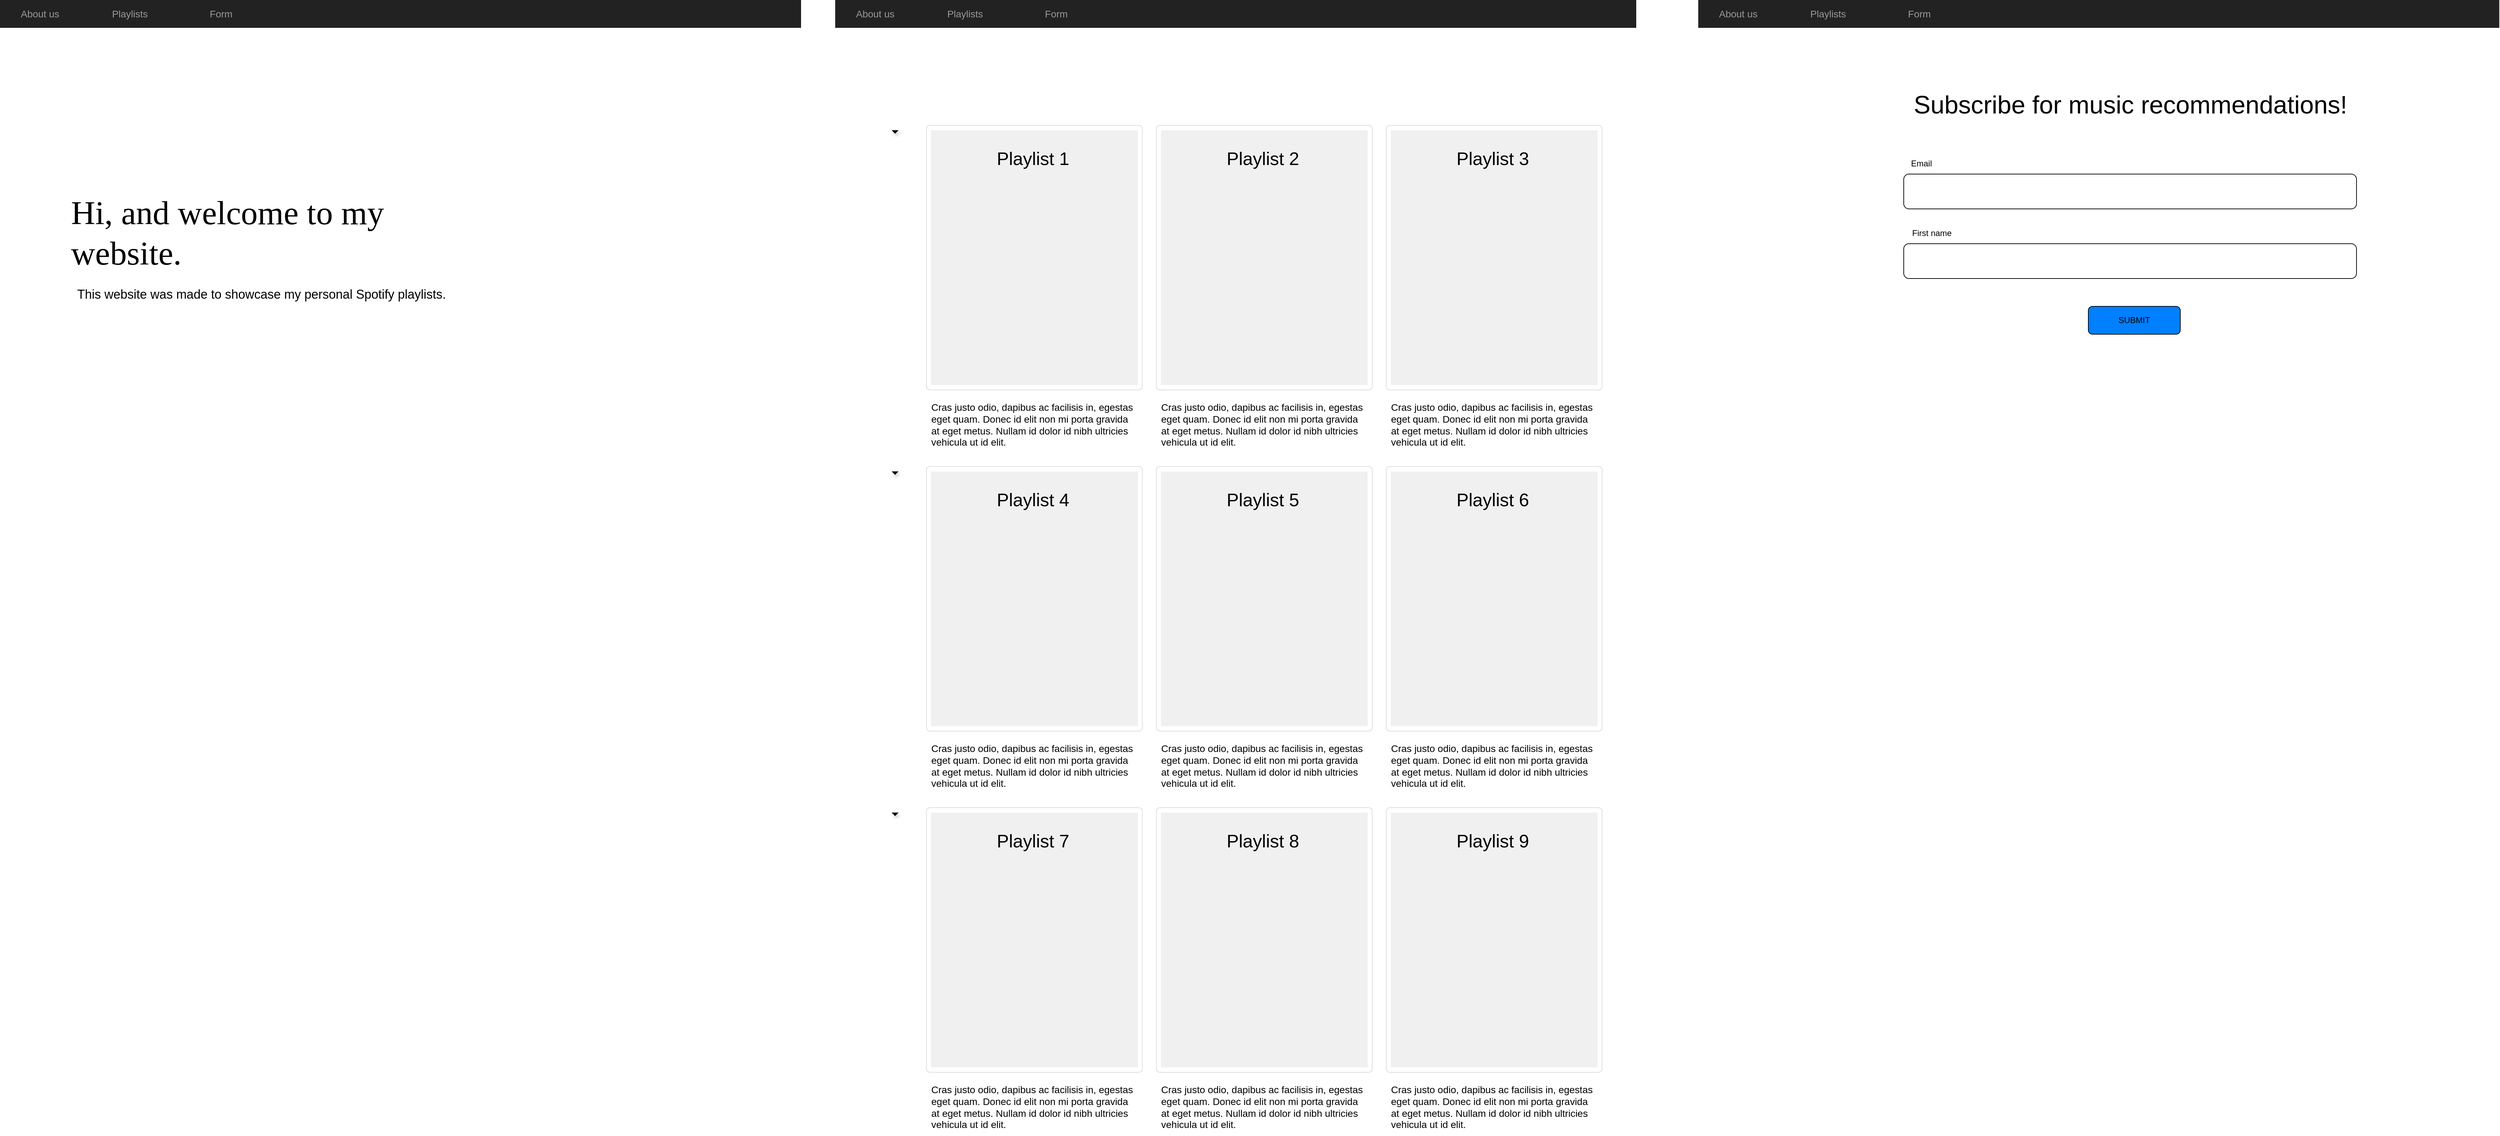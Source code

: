 <mxfile version="22.0.0" type="device">
  <diagram name="Page-1" id="c9db0220-8083-56f3-ca83-edcdcd058819">
    <mxGraphModel dx="3043" dy="1407" grid="1" gridSize="10" guides="1" tooltips="1" connect="1" arrows="1" fold="1" page="1" pageScale="1.5" pageWidth="826" pageHeight="1169" background="none" math="0" shadow="0">
      <root>
        <mxCell id="0" style=";html=1;" />
        <mxCell id="1" style=";html=1;" parent="0" />
        <mxCell id="3d76a8aef4d5c911-1" value="" style="html=1;shadow=0;dashed=0;shape=mxgraph.bootstrap.rect;fillColor=#222222;strokeColor=none;whiteSpace=wrap;rounded=0;fontSize=12;fontColor=#000000;align=center;" parent="1" vertex="1">
          <mxGeometry x="40" y="70" width="1150" height="40" as="geometry" />
        </mxCell>
        <mxCell id="3d76a8aef4d5c911-2" value="About us" style="html=1;shadow=0;dashed=0;fillColor=none;strokeColor=none;shape=mxgraph.bootstrap.rect;fontColor=#999999;fontSize=14;whiteSpace=wrap;" parent="3d76a8aef4d5c911-1" vertex="1">
          <mxGeometry width="115" height="40" as="geometry" />
        </mxCell>
        <mxCell id="BUIpe9fEhjHuu_V_Eg9c-1" value="Playlists" style="html=1;shadow=0;dashed=0;fillColor=none;strokeColor=none;shape=mxgraph.bootstrap.rect;fontColor=#999999;fontSize=14;whiteSpace=wrap;" parent="3d76a8aef4d5c911-1" vertex="1">
          <mxGeometry x="129.38" width="115" height="40" as="geometry" />
        </mxCell>
        <mxCell id="BUIpe9fEhjHuu_V_Eg9c-2" value="Form" style="html=1;shadow=0;dashed=0;fillColor=none;strokeColor=none;shape=mxgraph.bootstrap.rect;fontColor=#999999;fontSize=14;whiteSpace=wrap;" parent="3d76a8aef4d5c911-1" vertex="1">
          <mxGeometry x="260" width="115" height="40" as="geometry" />
        </mxCell>
        <mxCell id="BUIpe9fEhjHuu_V_Eg9c-3" value="&lt;font face=&quot;Poppins&quot;&gt;&lt;span style=&quot;font-size: 48px;&quot;&gt;Hi, and welcome to my website.&lt;/span&gt;&lt;/font&gt;" style="text;whiteSpace=wrap;html=1;" parent="1" vertex="1">
          <mxGeometry x="140" y="340" width="560" height="60" as="geometry" />
        </mxCell>
        <mxCell id="VgbVPBR_SHMyLfgXZPgQ-2" value="&lt;span style=&quot;font-size: 18px;&quot;&gt;This website was made to showcase my personal Spotify playlists.&lt;/span&gt;" style="text;html=1;align=center;verticalAlign=middle;resizable=0;points=[];autosize=1;strokeColor=none;fillColor=none;" vertex="1" parent="1">
          <mxGeometry x="140" y="473" width="550" height="40" as="geometry" />
        </mxCell>
        <mxCell id="VgbVPBR_SHMyLfgXZPgQ-3" value="" style="html=1;shadow=0;dashed=0;shape=mxgraph.bootstrap.rect;fillColor=#222222;strokeColor=none;whiteSpace=wrap;rounded=0;fontSize=12;fontColor=#000000;align=center;" vertex="1" parent="1">
          <mxGeometry x="1239" y="70" width="1150" height="40" as="geometry" />
        </mxCell>
        <mxCell id="VgbVPBR_SHMyLfgXZPgQ-4" value="About us" style="html=1;shadow=0;dashed=0;fillColor=none;strokeColor=none;shape=mxgraph.bootstrap.rect;fontColor=#999999;fontSize=14;whiteSpace=wrap;" vertex="1" parent="VgbVPBR_SHMyLfgXZPgQ-3">
          <mxGeometry width="115" height="40" as="geometry" />
        </mxCell>
        <mxCell id="VgbVPBR_SHMyLfgXZPgQ-5" value="Playlists" style="html=1;shadow=0;dashed=0;fillColor=none;strokeColor=none;shape=mxgraph.bootstrap.rect;fontColor=#999999;fontSize=14;whiteSpace=wrap;" vertex="1" parent="VgbVPBR_SHMyLfgXZPgQ-3">
          <mxGeometry x="129.38" width="115" height="40" as="geometry" />
        </mxCell>
        <mxCell id="VgbVPBR_SHMyLfgXZPgQ-6" value="Form" style="html=1;shadow=0;dashed=0;fillColor=none;strokeColor=none;shape=mxgraph.bootstrap.rect;fontColor=#999999;fontSize=14;whiteSpace=wrap;" vertex="1" parent="VgbVPBR_SHMyLfgXZPgQ-3">
          <mxGeometry x="260" width="115" height="40" as="geometry" />
        </mxCell>
        <mxCell id="VgbVPBR_SHMyLfgXZPgQ-7" value="" style="shape=triangle;strokeColor=none;fillColor=#000000;direction=south;rounded=0;shadow=1;fontSize=12;fontColor=#000000;align=center;html=1;" vertex="1" parent="1">
          <mxGeometry x="1320" y="257" width="10" height="5" as="geometry" />
        </mxCell>
        <mxCell id="VgbVPBR_SHMyLfgXZPgQ-8" value="" style="html=1;shadow=0;dashed=0;shape=mxgraph.bootstrap.rrect;rSize=5;strokeColor=#dddddd;rounded=0;fontSize=12;align=center;" vertex="1" parent="1">
          <mxGeometry x="1370" y="250" width="310" height="380" as="geometry" />
        </mxCell>
        <mxCell id="VgbVPBR_SHMyLfgXZPgQ-9" value="" style="shape=rect;fontSize=24;fillColor=#f0f0f0;strokeColor=none;fontColor=#999999;whiteSpace=wrap;" vertex="1" parent="VgbVPBR_SHMyLfgXZPgQ-8">
          <mxGeometry x="6.545" y="7.13" width="296.907" height="365.75" as="geometry" />
        </mxCell>
        <mxCell id="VgbVPBR_SHMyLfgXZPgQ-10" value="&lt;font color=&quot;#000000&quot;&gt;Playlist 1&lt;/font&gt;" style="html=1;shadow=0;dashed=0;shape=mxgraph.bootstrap.anchor;fontSize=26;align=left;whiteSpace=wrap;" vertex="1" parent="VgbVPBR_SHMyLfgXZPgQ-8">
          <mxGeometry x="98.72" y="28.5" width="112.56" height="38" as="geometry" />
        </mxCell>
        <mxCell id="VgbVPBR_SHMyLfgXZPgQ-11" value="Cras justo odio, dapibus ac facilisis in, egestas eget quam. Donec id elit non mi porta gravida at eget metus. Nullam id dolor id nibh ultricies vehicula ut id elit." style="html=1;shadow=0;dashed=0;shape=mxgraph.bootstrap.anchor;strokeColor=#dddddd;whiteSpace=wrap;align=left;verticalAlign=top;fontSize=14;whiteSpace=wrap;" vertex="1" parent="1">
          <mxGeometry x="1375" y="640" width="300" height="80" as="geometry" />
        </mxCell>
        <mxCell id="VgbVPBR_SHMyLfgXZPgQ-72" value="" style="html=1;shadow=0;dashed=0;shape=mxgraph.bootstrap.rrect;rSize=5;strokeColor=#dddddd;rounded=0;fontSize=12;align=center;" vertex="1" parent="1">
          <mxGeometry x="1700" y="250" width="310" height="380" as="geometry" />
        </mxCell>
        <mxCell id="VgbVPBR_SHMyLfgXZPgQ-73" value="" style="shape=rect;fontSize=24;fillColor=#f0f0f0;strokeColor=none;fontColor=#999999;whiteSpace=wrap;" vertex="1" parent="VgbVPBR_SHMyLfgXZPgQ-72">
          <mxGeometry x="6.545" y="7.13" width="296.907" height="365.75" as="geometry" />
        </mxCell>
        <mxCell id="VgbVPBR_SHMyLfgXZPgQ-74" value="&lt;font color=&quot;#000000&quot;&gt;Playlist 2&lt;/font&gt;" style="html=1;shadow=0;dashed=0;shape=mxgraph.bootstrap.anchor;fontSize=26;align=left;whiteSpace=wrap;" vertex="1" parent="VgbVPBR_SHMyLfgXZPgQ-72">
          <mxGeometry x="98.72" y="28.5" width="112.56" height="38" as="geometry" />
        </mxCell>
        <mxCell id="VgbVPBR_SHMyLfgXZPgQ-75" value="" style="html=1;shadow=0;dashed=0;shape=mxgraph.bootstrap.rrect;rSize=5;strokeColor=#dddddd;rounded=0;fontSize=12;align=center;" vertex="1" parent="1">
          <mxGeometry x="2030" y="250" width="310" height="380" as="geometry" />
        </mxCell>
        <mxCell id="VgbVPBR_SHMyLfgXZPgQ-76" value="" style="shape=rect;fontSize=24;fillColor=#f0f0f0;strokeColor=none;fontColor=#999999;whiteSpace=wrap;" vertex="1" parent="VgbVPBR_SHMyLfgXZPgQ-75">
          <mxGeometry x="6.545" y="7.13" width="296.907" height="365.75" as="geometry" />
        </mxCell>
        <mxCell id="VgbVPBR_SHMyLfgXZPgQ-77" value="&lt;font color=&quot;#000000&quot;&gt;Playlist 3&lt;/font&gt;" style="html=1;shadow=0;dashed=0;shape=mxgraph.bootstrap.anchor;fontSize=26;align=left;whiteSpace=wrap;" vertex="1" parent="VgbVPBR_SHMyLfgXZPgQ-75">
          <mxGeometry x="98.72" y="28.5" width="112.56" height="38" as="geometry" />
        </mxCell>
        <mxCell id="VgbVPBR_SHMyLfgXZPgQ-78" value="Cras justo odio, dapibus ac facilisis in, egestas eget quam. Donec id elit non mi porta gravida at eget metus. Nullam id dolor id nibh ultricies vehicula ut id elit." style="html=1;shadow=0;dashed=0;shape=mxgraph.bootstrap.anchor;strokeColor=#dddddd;whiteSpace=wrap;align=left;verticalAlign=top;fontSize=14;whiteSpace=wrap;" vertex="1" parent="1">
          <mxGeometry x="1705" y="640" width="300" height="80" as="geometry" />
        </mxCell>
        <mxCell id="VgbVPBR_SHMyLfgXZPgQ-79" value="Cras justo odio, dapibus ac facilisis in, egestas eget quam. Donec id elit non mi porta gravida at eget metus. Nullam id dolor id nibh ultricies vehicula ut id elit." style="html=1;shadow=0;dashed=0;shape=mxgraph.bootstrap.anchor;strokeColor=#dddddd;whiteSpace=wrap;align=left;verticalAlign=top;fontSize=14;whiteSpace=wrap;" vertex="1" parent="1">
          <mxGeometry x="2035" y="640" width="300" height="80" as="geometry" />
        </mxCell>
        <mxCell id="VgbVPBR_SHMyLfgXZPgQ-80" value="" style="shape=triangle;strokeColor=none;fillColor=#000000;direction=south;rounded=0;shadow=1;fontSize=12;fontColor=#000000;align=center;html=1;" vertex="1" parent="1">
          <mxGeometry x="1320" y="747" width="10" height="5" as="geometry" />
        </mxCell>
        <mxCell id="VgbVPBR_SHMyLfgXZPgQ-81" value="" style="html=1;shadow=0;dashed=0;shape=mxgraph.bootstrap.rrect;rSize=5;strokeColor=#dddddd;rounded=0;fontSize=12;align=center;" vertex="1" parent="1">
          <mxGeometry x="1370" y="740" width="310" height="380" as="geometry" />
        </mxCell>
        <mxCell id="VgbVPBR_SHMyLfgXZPgQ-82" value="" style="shape=rect;fontSize=24;fillColor=#f0f0f0;strokeColor=none;fontColor=#999999;whiteSpace=wrap;" vertex="1" parent="VgbVPBR_SHMyLfgXZPgQ-81">
          <mxGeometry x="6.545" y="7.13" width="296.907" height="365.75" as="geometry" />
        </mxCell>
        <mxCell id="VgbVPBR_SHMyLfgXZPgQ-83" value="&lt;font color=&quot;#000000&quot;&gt;Playlist 4&lt;/font&gt;" style="html=1;shadow=0;dashed=0;shape=mxgraph.bootstrap.anchor;fontSize=26;align=left;whiteSpace=wrap;" vertex="1" parent="VgbVPBR_SHMyLfgXZPgQ-81">
          <mxGeometry x="98.72" y="28.5" width="112.56" height="38" as="geometry" />
        </mxCell>
        <mxCell id="VgbVPBR_SHMyLfgXZPgQ-84" value="Cras justo odio, dapibus ac facilisis in, egestas eget quam. Donec id elit non mi porta gravida at eget metus. Nullam id dolor id nibh ultricies vehicula ut id elit." style="html=1;shadow=0;dashed=0;shape=mxgraph.bootstrap.anchor;strokeColor=#dddddd;whiteSpace=wrap;align=left;verticalAlign=top;fontSize=14;whiteSpace=wrap;" vertex="1" parent="1">
          <mxGeometry x="1375" y="1130" width="300" height="80" as="geometry" />
        </mxCell>
        <mxCell id="VgbVPBR_SHMyLfgXZPgQ-85" value="" style="html=1;shadow=0;dashed=0;shape=mxgraph.bootstrap.rrect;rSize=5;strokeColor=#dddddd;rounded=0;fontSize=12;align=center;" vertex="1" parent="1">
          <mxGeometry x="1700" y="740" width="310" height="380" as="geometry" />
        </mxCell>
        <mxCell id="VgbVPBR_SHMyLfgXZPgQ-86" value="" style="shape=rect;fontSize=24;fillColor=#f0f0f0;strokeColor=none;fontColor=#999999;whiteSpace=wrap;" vertex="1" parent="VgbVPBR_SHMyLfgXZPgQ-85">
          <mxGeometry x="6.545" y="7.13" width="296.907" height="365.75" as="geometry" />
        </mxCell>
        <mxCell id="VgbVPBR_SHMyLfgXZPgQ-87" value="&lt;font color=&quot;#000000&quot;&gt;Playlist 5&lt;/font&gt;" style="html=1;shadow=0;dashed=0;shape=mxgraph.bootstrap.anchor;fontSize=26;align=left;whiteSpace=wrap;" vertex="1" parent="VgbVPBR_SHMyLfgXZPgQ-85">
          <mxGeometry x="98.72" y="28.5" width="112.56" height="38" as="geometry" />
        </mxCell>
        <mxCell id="VgbVPBR_SHMyLfgXZPgQ-88" value="" style="html=1;shadow=0;dashed=0;shape=mxgraph.bootstrap.rrect;rSize=5;strokeColor=#dddddd;rounded=0;fontSize=12;align=center;" vertex="1" parent="1">
          <mxGeometry x="2030" y="740" width="310" height="380" as="geometry" />
        </mxCell>
        <mxCell id="VgbVPBR_SHMyLfgXZPgQ-89" value="" style="shape=rect;fontSize=24;fillColor=#f0f0f0;strokeColor=none;fontColor=#999999;whiteSpace=wrap;" vertex="1" parent="VgbVPBR_SHMyLfgXZPgQ-88">
          <mxGeometry x="6.545" y="7.13" width="296.907" height="365.75" as="geometry" />
        </mxCell>
        <mxCell id="VgbVPBR_SHMyLfgXZPgQ-90" value="&lt;font color=&quot;#000000&quot;&gt;Playlist 6&lt;/font&gt;" style="html=1;shadow=0;dashed=0;shape=mxgraph.bootstrap.anchor;fontSize=26;align=left;whiteSpace=wrap;" vertex="1" parent="VgbVPBR_SHMyLfgXZPgQ-88">
          <mxGeometry x="98.72" y="28.5" width="112.56" height="38" as="geometry" />
        </mxCell>
        <mxCell id="VgbVPBR_SHMyLfgXZPgQ-91" value="Cras justo odio, dapibus ac facilisis in, egestas eget quam. Donec id elit non mi porta gravida at eget metus. Nullam id dolor id nibh ultricies vehicula ut id elit." style="html=1;shadow=0;dashed=0;shape=mxgraph.bootstrap.anchor;strokeColor=#dddddd;whiteSpace=wrap;align=left;verticalAlign=top;fontSize=14;whiteSpace=wrap;" vertex="1" parent="1">
          <mxGeometry x="1705" y="1130" width="300" height="80" as="geometry" />
        </mxCell>
        <mxCell id="VgbVPBR_SHMyLfgXZPgQ-92" value="Cras justo odio, dapibus ac facilisis in, egestas eget quam. Donec id elit non mi porta gravida at eget metus. Nullam id dolor id nibh ultricies vehicula ut id elit." style="html=1;shadow=0;dashed=0;shape=mxgraph.bootstrap.anchor;strokeColor=#dddddd;whiteSpace=wrap;align=left;verticalAlign=top;fontSize=14;whiteSpace=wrap;" vertex="1" parent="1">
          <mxGeometry x="2035" y="1130" width="300" height="80" as="geometry" />
        </mxCell>
        <mxCell id="VgbVPBR_SHMyLfgXZPgQ-93" value="" style="shape=triangle;strokeColor=none;fillColor=#000000;direction=south;rounded=0;shadow=1;fontSize=12;fontColor=#000000;align=center;html=1;" vertex="1" parent="1">
          <mxGeometry x="1320" y="1237" width="10" height="5" as="geometry" />
        </mxCell>
        <mxCell id="VgbVPBR_SHMyLfgXZPgQ-94" value="" style="html=1;shadow=0;dashed=0;shape=mxgraph.bootstrap.rrect;rSize=5;strokeColor=#dddddd;rounded=0;fontSize=12;align=center;" vertex="1" parent="1">
          <mxGeometry x="1370" y="1230" width="310" height="380" as="geometry" />
        </mxCell>
        <mxCell id="VgbVPBR_SHMyLfgXZPgQ-95" value="" style="shape=rect;fontSize=24;fillColor=#f0f0f0;strokeColor=none;fontColor=#999999;whiteSpace=wrap;" vertex="1" parent="VgbVPBR_SHMyLfgXZPgQ-94">
          <mxGeometry x="6.545" y="7.13" width="296.907" height="365.75" as="geometry" />
        </mxCell>
        <mxCell id="VgbVPBR_SHMyLfgXZPgQ-96" value="&lt;font color=&quot;#000000&quot;&gt;Playlist 7&lt;/font&gt;" style="html=1;shadow=0;dashed=0;shape=mxgraph.bootstrap.anchor;fontSize=26;align=left;whiteSpace=wrap;" vertex="1" parent="VgbVPBR_SHMyLfgXZPgQ-94">
          <mxGeometry x="98.72" y="28.5" width="112.56" height="38" as="geometry" />
        </mxCell>
        <mxCell id="VgbVPBR_SHMyLfgXZPgQ-97" value="Cras justo odio, dapibus ac facilisis in, egestas eget quam. Donec id elit non mi porta gravida at eget metus. Nullam id dolor id nibh ultricies vehicula ut id elit." style="html=1;shadow=0;dashed=0;shape=mxgraph.bootstrap.anchor;strokeColor=#dddddd;whiteSpace=wrap;align=left;verticalAlign=top;fontSize=14;whiteSpace=wrap;" vertex="1" parent="1">
          <mxGeometry x="1375" y="1620" width="300" height="80" as="geometry" />
        </mxCell>
        <mxCell id="VgbVPBR_SHMyLfgXZPgQ-98" value="" style="html=1;shadow=0;dashed=0;shape=mxgraph.bootstrap.rrect;rSize=5;strokeColor=#dddddd;rounded=0;fontSize=12;align=center;" vertex="1" parent="1">
          <mxGeometry x="1700" y="1230" width="310" height="380" as="geometry" />
        </mxCell>
        <mxCell id="VgbVPBR_SHMyLfgXZPgQ-99" value="" style="shape=rect;fontSize=24;fillColor=#f0f0f0;strokeColor=none;fontColor=#999999;whiteSpace=wrap;" vertex="1" parent="VgbVPBR_SHMyLfgXZPgQ-98">
          <mxGeometry x="6.545" y="7.13" width="296.907" height="365.75" as="geometry" />
        </mxCell>
        <mxCell id="VgbVPBR_SHMyLfgXZPgQ-100" value="&lt;font color=&quot;#000000&quot;&gt;Playlist 8&lt;/font&gt;" style="html=1;shadow=0;dashed=0;shape=mxgraph.bootstrap.anchor;fontSize=26;align=left;whiteSpace=wrap;" vertex="1" parent="VgbVPBR_SHMyLfgXZPgQ-98">
          <mxGeometry x="98.72" y="28.5" width="112.56" height="38" as="geometry" />
        </mxCell>
        <mxCell id="VgbVPBR_SHMyLfgXZPgQ-101" value="" style="html=1;shadow=0;dashed=0;shape=mxgraph.bootstrap.rrect;rSize=5;strokeColor=#dddddd;rounded=0;fontSize=12;align=center;" vertex="1" parent="1">
          <mxGeometry x="2030" y="1230" width="310" height="380" as="geometry" />
        </mxCell>
        <mxCell id="VgbVPBR_SHMyLfgXZPgQ-102" value="" style="shape=rect;fontSize=24;fillColor=#f0f0f0;strokeColor=none;fontColor=#999999;whiteSpace=wrap;" vertex="1" parent="VgbVPBR_SHMyLfgXZPgQ-101">
          <mxGeometry x="6.545" y="7.13" width="296.907" height="365.75" as="geometry" />
        </mxCell>
        <mxCell id="VgbVPBR_SHMyLfgXZPgQ-103" value="&lt;font color=&quot;#000000&quot;&gt;Playlist 9&lt;/font&gt;" style="html=1;shadow=0;dashed=0;shape=mxgraph.bootstrap.anchor;fontSize=26;align=left;whiteSpace=wrap;" vertex="1" parent="VgbVPBR_SHMyLfgXZPgQ-101">
          <mxGeometry x="98.72" y="28.5" width="112.56" height="38" as="geometry" />
        </mxCell>
        <mxCell id="VgbVPBR_SHMyLfgXZPgQ-104" value="Cras justo odio, dapibus ac facilisis in, egestas eget quam. Donec id elit non mi porta gravida at eget metus. Nullam id dolor id nibh ultricies vehicula ut id elit." style="html=1;shadow=0;dashed=0;shape=mxgraph.bootstrap.anchor;strokeColor=#dddddd;whiteSpace=wrap;align=left;verticalAlign=top;fontSize=14;whiteSpace=wrap;" vertex="1" parent="1">
          <mxGeometry x="1705" y="1620" width="300" height="80" as="geometry" />
        </mxCell>
        <mxCell id="VgbVPBR_SHMyLfgXZPgQ-105" value="Cras justo odio, dapibus ac facilisis in, egestas eget quam. Donec id elit non mi porta gravida at eget metus. Nullam id dolor id nibh ultricies vehicula ut id elit." style="html=1;shadow=0;dashed=0;shape=mxgraph.bootstrap.anchor;strokeColor=#dddddd;whiteSpace=wrap;align=left;verticalAlign=top;fontSize=14;whiteSpace=wrap;" vertex="1" parent="1">
          <mxGeometry x="2035" y="1620" width="300" height="80" as="geometry" />
        </mxCell>
        <mxCell id="VgbVPBR_SHMyLfgXZPgQ-106" value="" style="html=1;shadow=0;dashed=0;shape=mxgraph.bootstrap.rect;fillColor=#222222;strokeColor=none;whiteSpace=wrap;rounded=0;fontSize=12;fontColor=#000000;align=center;" vertex="1" parent="1">
          <mxGeometry x="2478" y="70" width="1150" height="40" as="geometry" />
        </mxCell>
        <mxCell id="VgbVPBR_SHMyLfgXZPgQ-107" value="About us" style="html=1;shadow=0;dashed=0;fillColor=none;strokeColor=none;shape=mxgraph.bootstrap.rect;fontColor=#999999;fontSize=14;whiteSpace=wrap;" vertex="1" parent="VgbVPBR_SHMyLfgXZPgQ-106">
          <mxGeometry width="115" height="40" as="geometry" />
        </mxCell>
        <mxCell id="VgbVPBR_SHMyLfgXZPgQ-108" value="Playlists" style="html=1;shadow=0;dashed=0;fillColor=none;strokeColor=none;shape=mxgraph.bootstrap.rect;fontColor=#999999;fontSize=14;whiteSpace=wrap;" vertex="1" parent="VgbVPBR_SHMyLfgXZPgQ-106">
          <mxGeometry x="129.38" width="115" height="40" as="geometry" />
        </mxCell>
        <mxCell id="VgbVPBR_SHMyLfgXZPgQ-109" value="Form" style="html=1;shadow=0;dashed=0;fillColor=none;strokeColor=none;shape=mxgraph.bootstrap.rect;fontColor=#999999;fontSize=14;whiteSpace=wrap;" vertex="1" parent="VgbVPBR_SHMyLfgXZPgQ-106">
          <mxGeometry x="260" width="115" height="40" as="geometry" />
        </mxCell>
        <mxCell id="VgbVPBR_SHMyLfgXZPgQ-112" value="" style="rounded=1;whiteSpace=wrap;html=1;" vertex="1" parent="1">
          <mxGeometry x="2773" y="320" width="650" height="50" as="geometry" />
        </mxCell>
        <mxCell id="VgbVPBR_SHMyLfgXZPgQ-113" value="&lt;font style=&quot;font-size: 36px;&quot;&gt;Subscribe for music recommendations!&lt;/font&gt;" style="text;html=1;align=center;verticalAlign=middle;resizable=0;points=[];autosize=1;strokeColor=none;fillColor=none;" vertex="1" parent="1">
          <mxGeometry x="2773" y="190" width="650" height="60" as="geometry" />
        </mxCell>
        <mxCell id="VgbVPBR_SHMyLfgXZPgQ-114" value="Email" style="text;html=1;align=center;verticalAlign=middle;resizable=0;points=[];autosize=1;strokeColor=none;fillColor=none;" vertex="1" parent="1">
          <mxGeometry x="2773" y="290" width="50" height="30" as="geometry" />
        </mxCell>
        <mxCell id="VgbVPBR_SHMyLfgXZPgQ-115" value="" style="rounded=1;whiteSpace=wrap;html=1;" vertex="1" parent="1">
          <mxGeometry x="2773" y="420" width="650" height="50" as="geometry" />
        </mxCell>
        <mxCell id="VgbVPBR_SHMyLfgXZPgQ-116" value="First name" style="text;html=1;align=center;verticalAlign=middle;resizable=0;points=[];autosize=1;strokeColor=none;fillColor=none;" vertex="1" parent="1">
          <mxGeometry x="2773" y="390" width="80" height="30" as="geometry" />
        </mxCell>
        <mxCell id="VgbVPBR_SHMyLfgXZPgQ-117" value="SUBMIT" style="rounded=1;whiteSpace=wrap;html=1;fillColor=#007FFF;strokeColor=#000000;shadow=0;" vertex="1" parent="1">
          <mxGeometry x="3038" y="510" width="132" height="40" as="geometry" />
        </mxCell>
      </root>
    </mxGraphModel>
  </diagram>
</mxfile>
